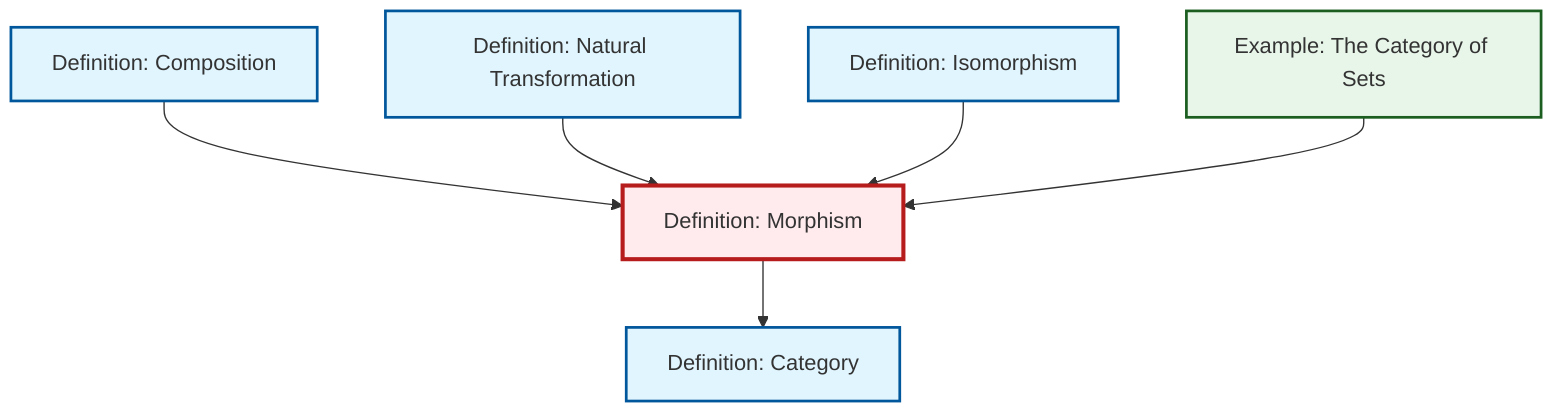graph TD
    classDef definition fill:#e1f5fe,stroke:#01579b,stroke-width:2px
    classDef theorem fill:#f3e5f5,stroke:#4a148c,stroke-width:2px
    classDef axiom fill:#fff3e0,stroke:#e65100,stroke-width:2px
    classDef example fill:#e8f5e9,stroke:#1b5e20,stroke-width:2px
    classDef current fill:#ffebee,stroke:#b71c1c,stroke-width:3px
    def-natural-transformation["Definition: Natural Transformation"]:::definition
    def-isomorphism["Definition: Isomorphism"]:::definition
    def-morphism["Definition: Morphism"]:::definition
    def-category["Definition: Category"]:::definition
    def-composition["Definition: Composition"]:::definition
    ex-set-category["Example: The Category of Sets"]:::example
    def-morphism --> def-category
    def-composition --> def-morphism
    def-natural-transformation --> def-morphism
    def-isomorphism --> def-morphism
    ex-set-category --> def-morphism
    class def-morphism current
